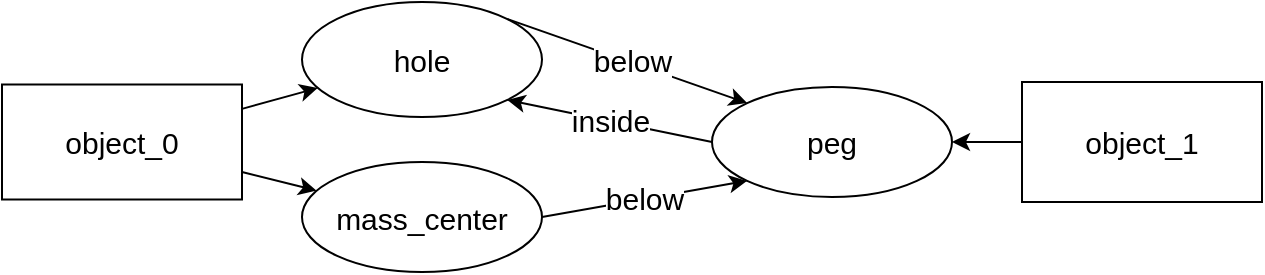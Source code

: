 <mxfile version="20.2.3" type="device"><diagram id="Dl-ZFM0Ln3AODSFpGR-S" name="Page-1"><mxGraphModel dx="1106" dy="806" grid="1" gridSize="10" guides="1" tooltips="1" connect="1" arrows="1" fold="1" page="1" pageScale="1" pageWidth="1169" pageHeight="827" math="0" shadow="0"><root><mxCell id="0"/><mxCell id="1" parent="0"/><mxCell id="NEloNLXYG4-0ROqV3xVX-7" style="rounded=0;orthogonalLoop=1;jettySize=auto;html=1;fontSize=15;spacing=2;" parent="1" source="NqGQtF3z7S_qZ4IN4X11-1" target="NEloNLXYG4-0ROqV3xVX-2" edge="1"><mxGeometry relative="1" as="geometry"/></mxCell><mxCell id="NEloNLXYG4-0ROqV3xVX-8" style="edgeStyle=none;rounded=0;orthogonalLoop=1;jettySize=auto;html=1;fontSize=15;spacing=2;" parent="1" source="NqGQtF3z7S_qZ4IN4X11-1" target="NEloNLXYG4-0ROqV3xVX-3" edge="1"><mxGeometry relative="1" as="geometry"/></mxCell><mxCell id="NqGQtF3z7S_qZ4IN4X11-1" value="object_0" style="rounded=0;whiteSpace=wrap;html=1;fontSize=15;spacing=2;" parent="1" vertex="1"><mxGeometry x="170" y="291.25" width="120" height="57.5" as="geometry"/></mxCell><mxCell id="NEloNLXYG4-0ROqV3xVX-9" style="edgeStyle=none;rounded=0;orthogonalLoop=1;jettySize=auto;html=1;fontSize=15;spacing=2;" parent="1" source="NEloNLXYG4-0ROqV3xVX-1" target="NEloNLXYG4-0ROqV3xVX-5" edge="1"><mxGeometry relative="1" as="geometry"/></mxCell><mxCell id="NEloNLXYG4-0ROqV3xVX-1" value="object_1" style="rounded=0;whiteSpace=wrap;html=1;fontSize=15;spacing=2;" parent="1" vertex="1"><mxGeometry x="680" y="290" width="120" height="60" as="geometry"/></mxCell><mxCell id="NEloNLXYG4-0ROqV3xVX-14" style="rounded=0;orthogonalLoop=1;jettySize=auto;html=1;exitX=1;exitY=0;exitDx=0;exitDy=0;entryX=0;entryY=0;entryDx=0;entryDy=0;fontSize=15;spacing=2;" parent="1" source="NEloNLXYG4-0ROqV3xVX-2" target="NEloNLXYG4-0ROqV3xVX-5" edge="1"><mxGeometry relative="1" as="geometry"/></mxCell><mxCell id="NEloNLXYG4-0ROqV3xVX-15" value="below" style="edgeLabel;html=1;align=center;verticalAlign=middle;resizable=0;points=[];fontSize=15;spacing=2;" parent="NEloNLXYG4-0ROqV3xVX-14" vertex="1" connectable="0"><mxGeometry x="0.023" y="1" relative="1" as="geometry"><mxPoint as="offset"/></mxGeometry></mxCell><mxCell id="NEloNLXYG4-0ROqV3xVX-2" value="hole" style="ellipse;whiteSpace=wrap;html=1;fontSize=15;spacing=2;" parent="1" vertex="1"><mxGeometry x="320" y="250" width="120" height="57.5" as="geometry"/></mxCell><mxCell id="NEloNLXYG4-0ROqV3xVX-11" value="below" style="edgeStyle=none;rounded=0;orthogonalLoop=1;jettySize=auto;html=1;entryX=0;entryY=1;entryDx=0;entryDy=0;exitX=1;exitY=0.5;exitDx=0;exitDy=0;fontSize=15;spacing=2;" parent="1" source="NEloNLXYG4-0ROqV3xVX-3" target="NEloNLXYG4-0ROqV3xVX-5" edge="1"><mxGeometry relative="1" as="geometry"/></mxCell><mxCell id="NEloNLXYG4-0ROqV3xVX-3" value="mass_center" style="ellipse;whiteSpace=wrap;html=1;fontSize=15;spacing=2;" parent="1" vertex="1"><mxGeometry x="320" y="330" width="120" height="55" as="geometry"/></mxCell><mxCell id="NEloNLXYG4-0ROqV3xVX-10" value="inside" style="edgeStyle=none;rounded=0;orthogonalLoop=1;jettySize=auto;html=1;entryX=1;entryY=1;entryDx=0;entryDy=0;exitX=0;exitY=0.5;exitDx=0;exitDy=0;fontSize=15;spacing=2;" parent="1" source="NEloNLXYG4-0ROqV3xVX-5" target="NEloNLXYG4-0ROqV3xVX-2" edge="1"><mxGeometry relative="1" as="geometry"/></mxCell><mxCell id="NEloNLXYG4-0ROqV3xVX-5" value="peg" style="ellipse;whiteSpace=wrap;html=1;fontSize=15;spacing=2;" parent="1" vertex="1"><mxGeometry x="525" y="292.5" width="120" height="55" as="geometry"/></mxCell></root></mxGraphModel></diagram></mxfile>